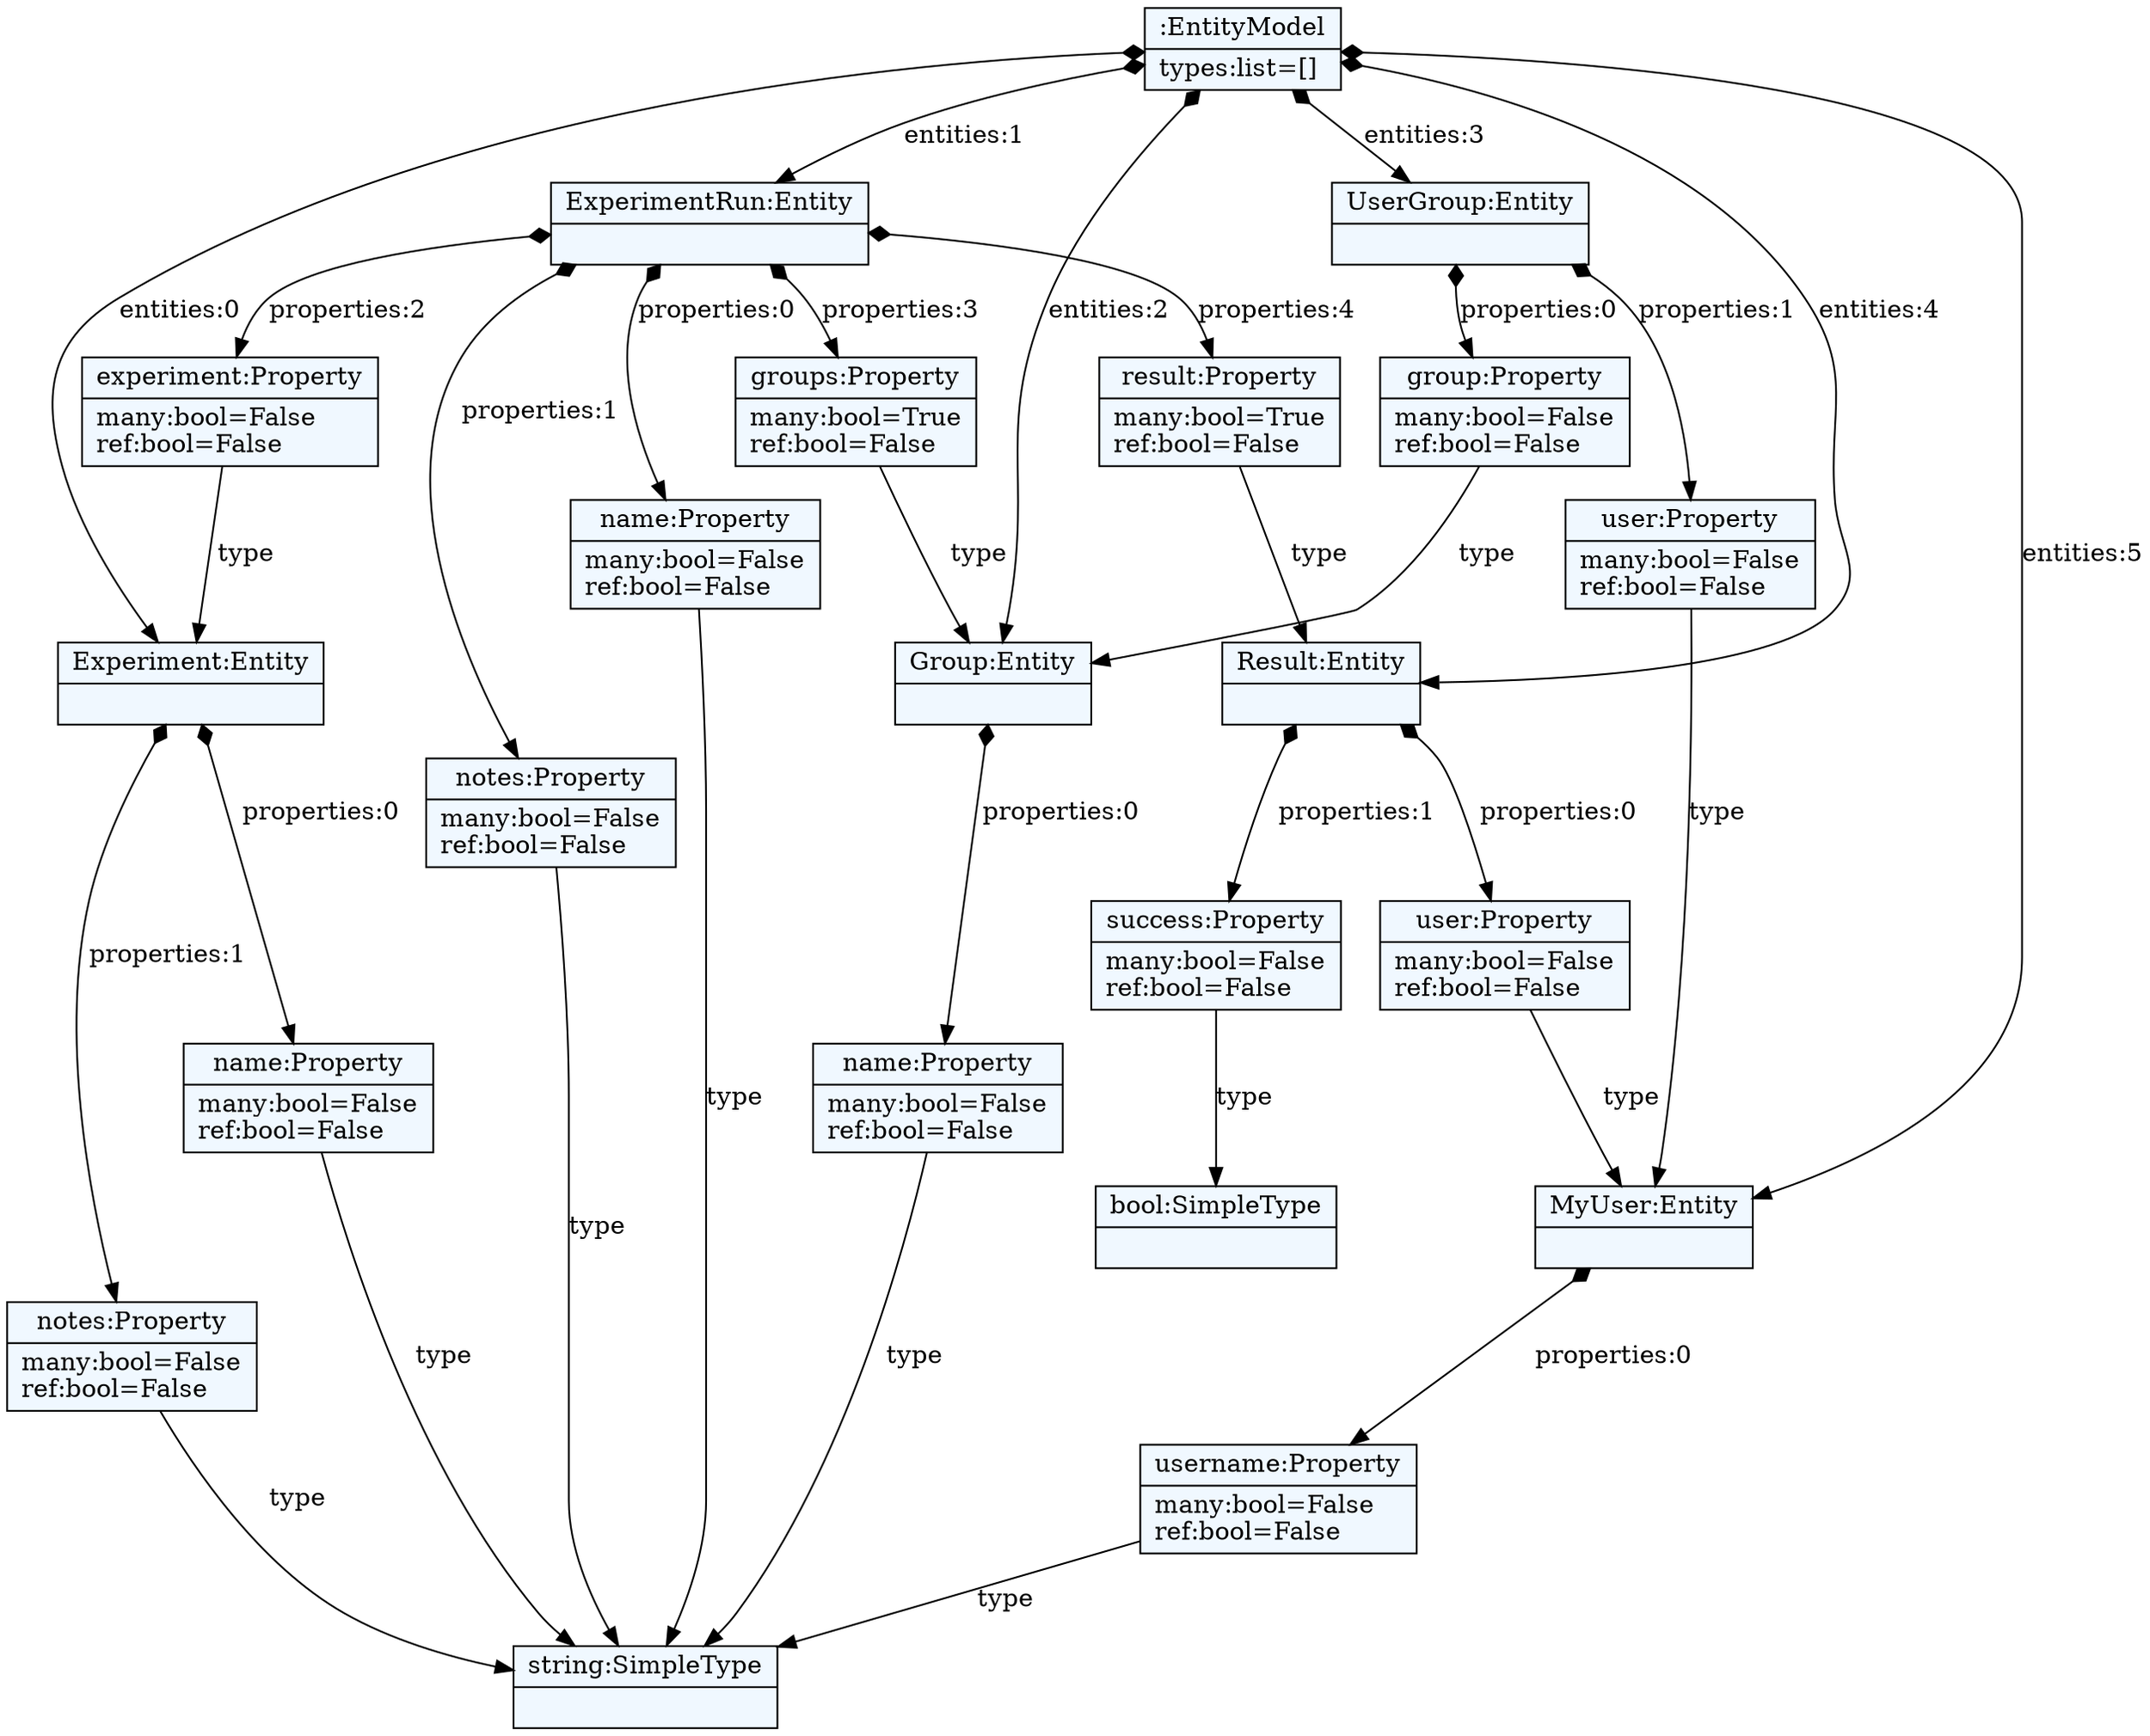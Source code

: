 
    digraph xtext {
    fontname = "Bitstream Vera Sans"
    fontsize = 8
    node[
        shape=record,
        style=filled,
        fillcolor=aliceblue
    ]
    nodesep = 0.3
    edge[dir=black,arrowtail=empty]


43548912 -> 43725432 [label="entities:0" arrowtail=diamond dir=both]
43725432 -> 43815656 [label="properties:0" arrowtail=diamond dir=both]
43815656 -> 42509536 [label="type" ]
42509536[label="{string:SimpleType|}"]
43815656[label="{name:Property|many:bool=False\lref:bool=False\l}"]
43725432 -> 43815824 [label="properties:1" arrowtail=diamond dir=both]
43815824 -> 42509536 [label="type" ]
43815824[label="{notes:Property|many:bool=False\lref:bool=False\l}"]
43725432[label="{Experiment:Entity|}"]
43548912 -> 43770656 [label="entities:1" arrowtail=diamond dir=both]
43770656 -> 43815936 [label="properties:0" arrowtail=diamond dir=both]
43815936 -> 42509536 [label="type" ]
43815936[label="{name:Property|many:bool=False\lref:bool=False\l}"]
43770656 -> 43817336 [label="properties:1" arrowtail=diamond dir=both]
43817336 -> 42509536 [label="type" ]
43817336[label="{notes:Property|many:bool=False\lref:bool=False\l}"]
43770656 -> 43815992 [label="properties:2" arrowtail=diamond dir=both]
43815992 -> 43725432 [label="type" ]
43815992[label="{experiment:Property|many:bool=False\lref:bool=False\l}"]
43770656 -> 43815432 [label="properties:3" arrowtail=diamond dir=both]
43815432 -> 43815600 [label="type" ]
43815600 -> 46011728 [label="properties:0" arrowtail=diamond dir=both]
46011728 -> 42509536 [label="type" ]
46011728[label="{name:Property|many:bool=False\lref:bool=False\l}"]
43815600[label="{Group:Entity|}"]
43815432[label="{groups:Property|many:bool=True\lref:bool=False\l}"]
43770656 -> 46011672 [label="properties:4" arrowtail=diamond dir=both]
46011672 -> 46011840 [label="type" ]
46011840 -> 46012176 [label="properties:0" arrowtail=diamond dir=both]
46012176 -> 46012008 [label="type" ]
46012008 -> 46012456 [label="properties:0" arrowtail=diamond dir=both]
46012456 -> 42509536 [label="type" ]
46012456[label="{username:Property|many:bool=False\lref:bool=False\l}"]
46012008[label="{MyUser:Entity|}"]
46012176[label="{user:Property|many:bool=False\lref:bool=False\l}"]
46011840 -> 46012400 [label="properties:1" arrowtail=diamond dir=both]
46012400 -> 42511272 [label="type" ]
42511272[label="{bool:SimpleType|}"]
46012400[label="{success:Property|many:bool=False\lref:bool=False\l}"]
46011840[label="{Result:Entity|}"]
46011672[label="{result:Property|many:bool=True\lref:bool=False\l}"]
43770656[label="{ExperimentRun:Entity|}"]
43548912 -> 43815600 [label="entities:2" arrowtail=diamond dir=both]
43548912 -> 43815880 [label="entities:3" arrowtail=diamond dir=both]
43815880 -> 46011952 [label="properties:0" arrowtail=diamond dir=both]
46011952 -> 43815600 [label="type" ]
46011952[label="{group:Property|many:bool=False\lref:bool=False\l}"]
43815880 -> 46012120 [label="properties:1" arrowtail=diamond dir=both]
46012120 -> 46012008 [label="type" ]
46012120[label="{user:Property|many:bool=False\lref:bool=False\l}"]
43815880[label="{UserGroup:Entity|}"]
43548912 -> 46011840 [label="entities:4" arrowtail=diamond dir=both]
43548912 -> 46012008 [label="entities:5" arrowtail=diamond dir=both]
43548912[label="{:EntityModel|types:list=[]\l}"]

}
